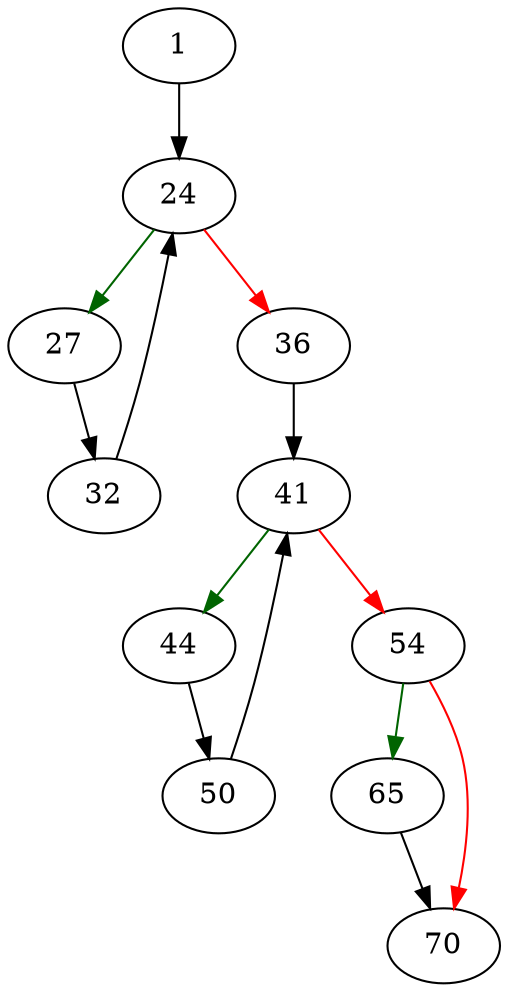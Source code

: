 strict digraph "sqlite3SchemaClear" {
	// Node definitions.
	1 [entry=true];
	24;
	27;
	36;
	32;
	41;
	44;
	54;
	50;
	65;
	70;

	// Edge definitions.
	1 -> 24;
	24 -> 27 [
		color=darkgreen
		cond=true
	];
	24 -> 36 [
		color=red
		cond=false
	];
	27 -> 32;
	36 -> 41;
	32 -> 24;
	41 -> 44 [
		color=darkgreen
		cond=true
	];
	41 -> 54 [
		color=red
		cond=false
	];
	44 -> 50;
	54 -> 65 [
		color=darkgreen
		cond=true
	];
	54 -> 70 [
		color=red
		cond=false
	];
	50 -> 41;
	65 -> 70;
}